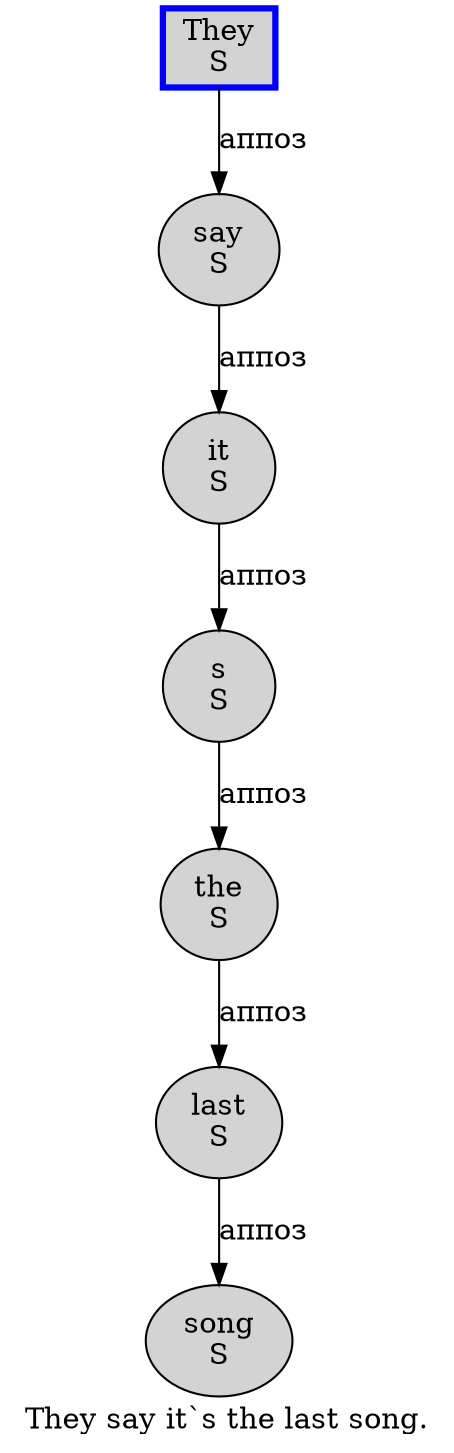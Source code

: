 digraph SENTENCE_1609 {
	graph [label="They say it`s the last song."]
	node [style=filled]
		0 [label="They
S" color=blue fillcolor=lightgray penwidth=3 shape=box]
		1 [label="say
S" color="" fillcolor=lightgray penwidth=1 shape=ellipse]
		2 [label="it
S" color="" fillcolor=lightgray penwidth=1 shape=ellipse]
		4 [label="s
S" color="" fillcolor=lightgray penwidth=1 shape=ellipse]
		5 [label="the
S" color="" fillcolor=lightgray penwidth=1 shape=ellipse]
		6 [label="last
S" color="" fillcolor=lightgray penwidth=1 shape=ellipse]
		7 [label="song
S" color="" fillcolor=lightgray penwidth=1 shape=ellipse]
			5 -> 6 [label="аппоз"]
			4 -> 5 [label="аппоз"]
			0 -> 1 [label="аппоз"]
			1 -> 2 [label="аппоз"]
			6 -> 7 [label="аппоз"]
			2 -> 4 [label="аппоз"]
}